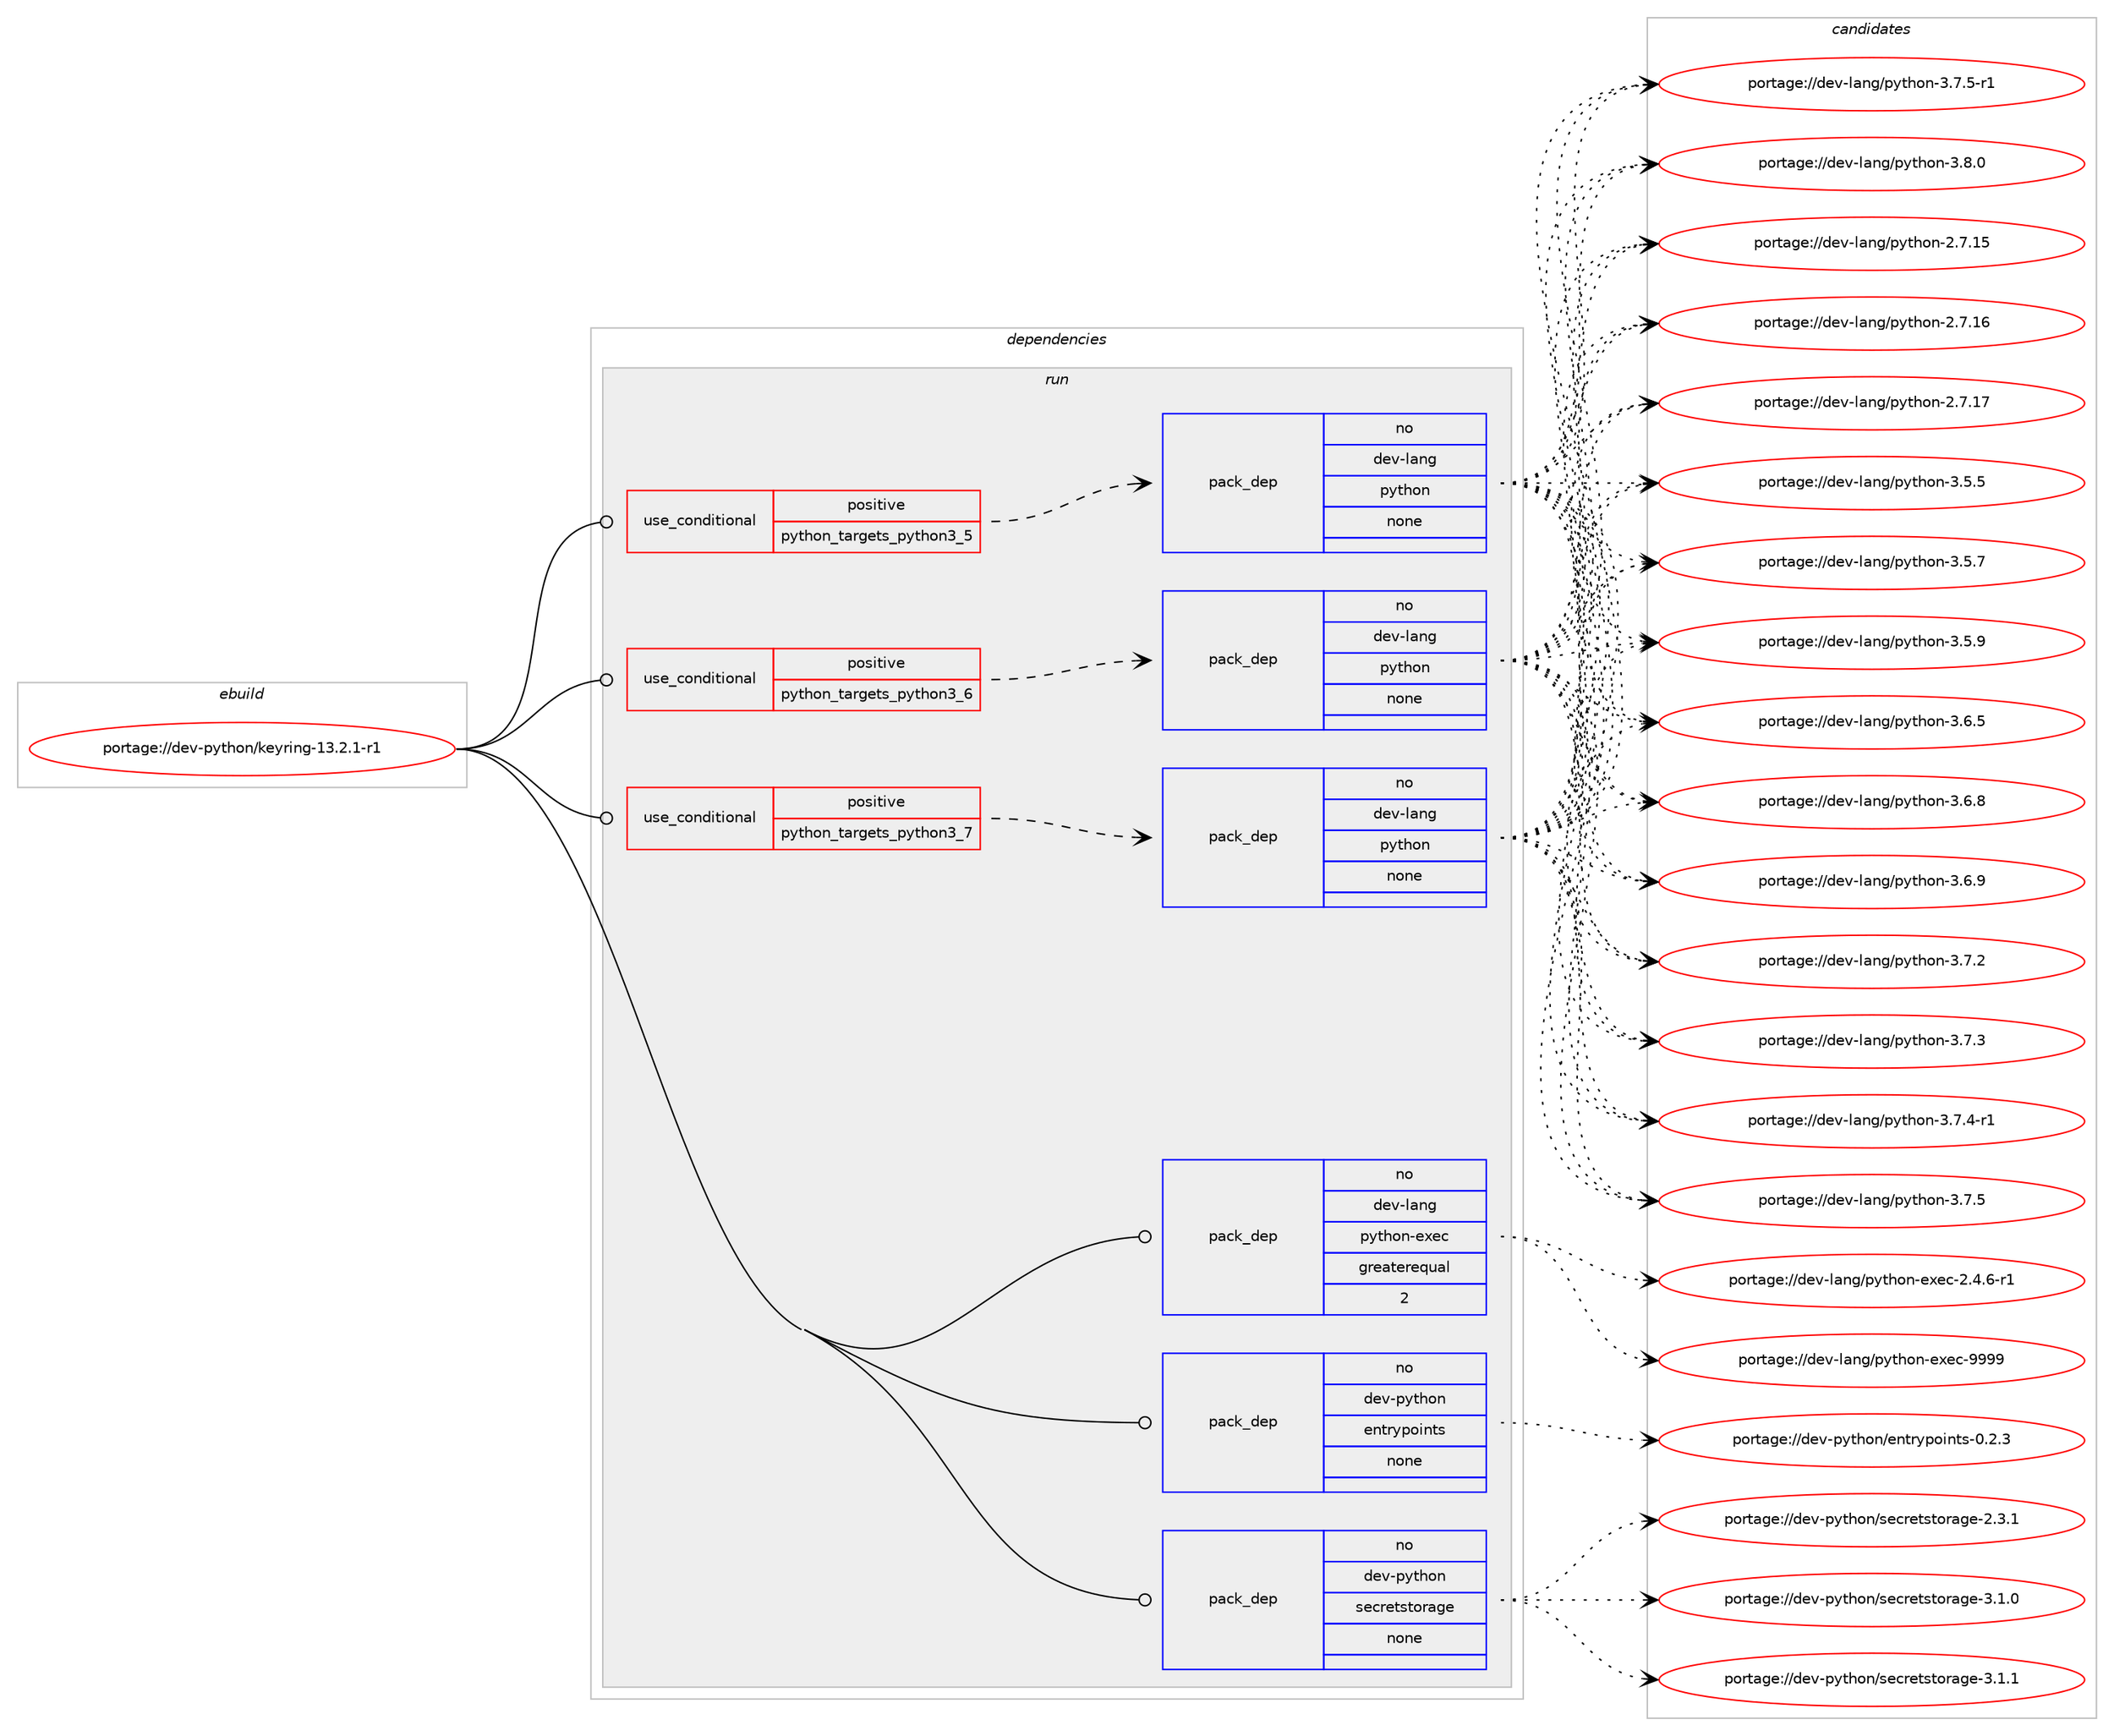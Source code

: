 digraph prolog {

# *************
# Graph options
# *************

newrank=true;
concentrate=true;
compound=true;
graph [rankdir=LR,fontname=Helvetica,fontsize=10,ranksep=1.5];#, ranksep=2.5, nodesep=0.2];
edge  [arrowhead=vee];
node  [fontname=Helvetica,fontsize=10];

# **********
# The ebuild
# **********

subgraph cluster_leftcol {
color=gray;
rank=same;
label=<<i>ebuild</i>>;
id [label="portage://dev-python/keyring-13.2.1-r1", color=red, width=4, href="../dev-python/keyring-13.2.1-r1.svg"];
}

# ****************
# The dependencies
# ****************

subgraph cluster_midcol {
color=gray;
label=<<i>dependencies</i>>;
subgraph cluster_compile {
fillcolor="#eeeeee";
style=filled;
label=<<i>compile</i>>;
}
subgraph cluster_compileandrun {
fillcolor="#eeeeee";
style=filled;
label=<<i>compile and run</i>>;
}
subgraph cluster_run {
fillcolor="#eeeeee";
style=filled;
label=<<i>run</i>>;
subgraph cond30995 {
dependency146975 [label=<<TABLE BORDER="0" CELLBORDER="1" CELLSPACING="0" CELLPADDING="4"><TR><TD ROWSPAN="3" CELLPADDING="10">use_conditional</TD></TR><TR><TD>positive</TD></TR><TR><TD>python_targets_python3_5</TD></TR></TABLE>>, shape=none, color=red];
subgraph pack112653 {
dependency146976 [label=<<TABLE BORDER="0" CELLBORDER="1" CELLSPACING="0" CELLPADDING="4" WIDTH="220"><TR><TD ROWSPAN="6" CELLPADDING="30">pack_dep</TD></TR><TR><TD WIDTH="110">no</TD></TR><TR><TD>dev-lang</TD></TR><TR><TD>python</TD></TR><TR><TD>none</TD></TR><TR><TD></TD></TR></TABLE>>, shape=none, color=blue];
}
dependency146975:e -> dependency146976:w [weight=20,style="dashed",arrowhead="vee"];
}
id:e -> dependency146975:w [weight=20,style="solid",arrowhead="odot"];
subgraph cond30996 {
dependency146977 [label=<<TABLE BORDER="0" CELLBORDER="1" CELLSPACING="0" CELLPADDING="4"><TR><TD ROWSPAN="3" CELLPADDING="10">use_conditional</TD></TR><TR><TD>positive</TD></TR><TR><TD>python_targets_python3_6</TD></TR></TABLE>>, shape=none, color=red];
subgraph pack112654 {
dependency146978 [label=<<TABLE BORDER="0" CELLBORDER="1" CELLSPACING="0" CELLPADDING="4" WIDTH="220"><TR><TD ROWSPAN="6" CELLPADDING="30">pack_dep</TD></TR><TR><TD WIDTH="110">no</TD></TR><TR><TD>dev-lang</TD></TR><TR><TD>python</TD></TR><TR><TD>none</TD></TR><TR><TD></TD></TR></TABLE>>, shape=none, color=blue];
}
dependency146977:e -> dependency146978:w [weight=20,style="dashed",arrowhead="vee"];
}
id:e -> dependency146977:w [weight=20,style="solid",arrowhead="odot"];
subgraph cond30997 {
dependency146979 [label=<<TABLE BORDER="0" CELLBORDER="1" CELLSPACING="0" CELLPADDING="4"><TR><TD ROWSPAN="3" CELLPADDING="10">use_conditional</TD></TR><TR><TD>positive</TD></TR><TR><TD>python_targets_python3_7</TD></TR></TABLE>>, shape=none, color=red];
subgraph pack112655 {
dependency146980 [label=<<TABLE BORDER="0" CELLBORDER="1" CELLSPACING="0" CELLPADDING="4" WIDTH="220"><TR><TD ROWSPAN="6" CELLPADDING="30">pack_dep</TD></TR><TR><TD WIDTH="110">no</TD></TR><TR><TD>dev-lang</TD></TR><TR><TD>python</TD></TR><TR><TD>none</TD></TR><TR><TD></TD></TR></TABLE>>, shape=none, color=blue];
}
dependency146979:e -> dependency146980:w [weight=20,style="dashed",arrowhead="vee"];
}
id:e -> dependency146979:w [weight=20,style="solid",arrowhead="odot"];
subgraph pack112656 {
dependency146981 [label=<<TABLE BORDER="0" CELLBORDER="1" CELLSPACING="0" CELLPADDING="4" WIDTH="220"><TR><TD ROWSPAN="6" CELLPADDING="30">pack_dep</TD></TR><TR><TD WIDTH="110">no</TD></TR><TR><TD>dev-lang</TD></TR><TR><TD>python-exec</TD></TR><TR><TD>greaterequal</TD></TR><TR><TD>2</TD></TR></TABLE>>, shape=none, color=blue];
}
id:e -> dependency146981:w [weight=20,style="solid",arrowhead="odot"];
subgraph pack112657 {
dependency146982 [label=<<TABLE BORDER="0" CELLBORDER="1" CELLSPACING="0" CELLPADDING="4" WIDTH="220"><TR><TD ROWSPAN="6" CELLPADDING="30">pack_dep</TD></TR><TR><TD WIDTH="110">no</TD></TR><TR><TD>dev-python</TD></TR><TR><TD>entrypoints</TD></TR><TR><TD>none</TD></TR><TR><TD></TD></TR></TABLE>>, shape=none, color=blue];
}
id:e -> dependency146982:w [weight=20,style="solid",arrowhead="odot"];
subgraph pack112658 {
dependency146983 [label=<<TABLE BORDER="0" CELLBORDER="1" CELLSPACING="0" CELLPADDING="4" WIDTH="220"><TR><TD ROWSPAN="6" CELLPADDING="30">pack_dep</TD></TR><TR><TD WIDTH="110">no</TD></TR><TR><TD>dev-python</TD></TR><TR><TD>secretstorage</TD></TR><TR><TD>none</TD></TR><TR><TD></TD></TR></TABLE>>, shape=none, color=blue];
}
id:e -> dependency146983:w [weight=20,style="solid",arrowhead="odot"];
}
}

# **************
# The candidates
# **************

subgraph cluster_choices {
rank=same;
color=gray;
label=<<i>candidates</i>>;

subgraph choice112653 {
color=black;
nodesep=1;
choiceportage10010111845108971101034711212111610411111045504655464953 [label="portage://dev-lang/python-2.7.15", color=red, width=4,href="../dev-lang/python-2.7.15.svg"];
choiceportage10010111845108971101034711212111610411111045504655464954 [label="portage://dev-lang/python-2.7.16", color=red, width=4,href="../dev-lang/python-2.7.16.svg"];
choiceportage10010111845108971101034711212111610411111045504655464955 [label="portage://dev-lang/python-2.7.17", color=red, width=4,href="../dev-lang/python-2.7.17.svg"];
choiceportage100101118451089711010347112121116104111110455146534653 [label="portage://dev-lang/python-3.5.5", color=red, width=4,href="../dev-lang/python-3.5.5.svg"];
choiceportage100101118451089711010347112121116104111110455146534655 [label="portage://dev-lang/python-3.5.7", color=red, width=4,href="../dev-lang/python-3.5.7.svg"];
choiceportage100101118451089711010347112121116104111110455146534657 [label="portage://dev-lang/python-3.5.9", color=red, width=4,href="../dev-lang/python-3.5.9.svg"];
choiceportage100101118451089711010347112121116104111110455146544653 [label="portage://dev-lang/python-3.6.5", color=red, width=4,href="../dev-lang/python-3.6.5.svg"];
choiceportage100101118451089711010347112121116104111110455146544656 [label="portage://dev-lang/python-3.6.8", color=red, width=4,href="../dev-lang/python-3.6.8.svg"];
choiceportage100101118451089711010347112121116104111110455146544657 [label="portage://dev-lang/python-3.6.9", color=red, width=4,href="../dev-lang/python-3.6.9.svg"];
choiceportage100101118451089711010347112121116104111110455146554650 [label="portage://dev-lang/python-3.7.2", color=red, width=4,href="../dev-lang/python-3.7.2.svg"];
choiceportage100101118451089711010347112121116104111110455146554651 [label="portage://dev-lang/python-3.7.3", color=red, width=4,href="../dev-lang/python-3.7.3.svg"];
choiceportage1001011184510897110103471121211161041111104551465546524511449 [label="portage://dev-lang/python-3.7.4-r1", color=red, width=4,href="../dev-lang/python-3.7.4-r1.svg"];
choiceportage100101118451089711010347112121116104111110455146554653 [label="portage://dev-lang/python-3.7.5", color=red, width=4,href="../dev-lang/python-3.7.5.svg"];
choiceportage1001011184510897110103471121211161041111104551465546534511449 [label="portage://dev-lang/python-3.7.5-r1", color=red, width=4,href="../dev-lang/python-3.7.5-r1.svg"];
choiceportage100101118451089711010347112121116104111110455146564648 [label="portage://dev-lang/python-3.8.0", color=red, width=4,href="../dev-lang/python-3.8.0.svg"];
dependency146976:e -> choiceportage10010111845108971101034711212111610411111045504655464953:w [style=dotted,weight="100"];
dependency146976:e -> choiceportage10010111845108971101034711212111610411111045504655464954:w [style=dotted,weight="100"];
dependency146976:e -> choiceportage10010111845108971101034711212111610411111045504655464955:w [style=dotted,weight="100"];
dependency146976:e -> choiceportage100101118451089711010347112121116104111110455146534653:w [style=dotted,weight="100"];
dependency146976:e -> choiceportage100101118451089711010347112121116104111110455146534655:w [style=dotted,weight="100"];
dependency146976:e -> choiceportage100101118451089711010347112121116104111110455146534657:w [style=dotted,weight="100"];
dependency146976:e -> choiceportage100101118451089711010347112121116104111110455146544653:w [style=dotted,weight="100"];
dependency146976:e -> choiceportage100101118451089711010347112121116104111110455146544656:w [style=dotted,weight="100"];
dependency146976:e -> choiceportage100101118451089711010347112121116104111110455146544657:w [style=dotted,weight="100"];
dependency146976:e -> choiceportage100101118451089711010347112121116104111110455146554650:w [style=dotted,weight="100"];
dependency146976:e -> choiceportage100101118451089711010347112121116104111110455146554651:w [style=dotted,weight="100"];
dependency146976:e -> choiceportage1001011184510897110103471121211161041111104551465546524511449:w [style=dotted,weight="100"];
dependency146976:e -> choiceportage100101118451089711010347112121116104111110455146554653:w [style=dotted,weight="100"];
dependency146976:e -> choiceportage1001011184510897110103471121211161041111104551465546534511449:w [style=dotted,weight="100"];
dependency146976:e -> choiceportage100101118451089711010347112121116104111110455146564648:w [style=dotted,weight="100"];
}
subgraph choice112654 {
color=black;
nodesep=1;
choiceportage10010111845108971101034711212111610411111045504655464953 [label="portage://dev-lang/python-2.7.15", color=red, width=4,href="../dev-lang/python-2.7.15.svg"];
choiceportage10010111845108971101034711212111610411111045504655464954 [label="portage://dev-lang/python-2.7.16", color=red, width=4,href="../dev-lang/python-2.7.16.svg"];
choiceportage10010111845108971101034711212111610411111045504655464955 [label="portage://dev-lang/python-2.7.17", color=red, width=4,href="../dev-lang/python-2.7.17.svg"];
choiceportage100101118451089711010347112121116104111110455146534653 [label="portage://dev-lang/python-3.5.5", color=red, width=4,href="../dev-lang/python-3.5.5.svg"];
choiceportage100101118451089711010347112121116104111110455146534655 [label="portage://dev-lang/python-3.5.7", color=red, width=4,href="../dev-lang/python-3.5.7.svg"];
choiceportage100101118451089711010347112121116104111110455146534657 [label="portage://dev-lang/python-3.5.9", color=red, width=4,href="../dev-lang/python-3.5.9.svg"];
choiceportage100101118451089711010347112121116104111110455146544653 [label="portage://dev-lang/python-3.6.5", color=red, width=4,href="../dev-lang/python-3.6.5.svg"];
choiceportage100101118451089711010347112121116104111110455146544656 [label="portage://dev-lang/python-3.6.8", color=red, width=4,href="../dev-lang/python-3.6.8.svg"];
choiceportage100101118451089711010347112121116104111110455146544657 [label="portage://dev-lang/python-3.6.9", color=red, width=4,href="../dev-lang/python-3.6.9.svg"];
choiceportage100101118451089711010347112121116104111110455146554650 [label="portage://dev-lang/python-3.7.2", color=red, width=4,href="../dev-lang/python-3.7.2.svg"];
choiceportage100101118451089711010347112121116104111110455146554651 [label="portage://dev-lang/python-3.7.3", color=red, width=4,href="../dev-lang/python-3.7.3.svg"];
choiceportage1001011184510897110103471121211161041111104551465546524511449 [label="portage://dev-lang/python-3.7.4-r1", color=red, width=4,href="../dev-lang/python-3.7.4-r1.svg"];
choiceportage100101118451089711010347112121116104111110455146554653 [label="portage://dev-lang/python-3.7.5", color=red, width=4,href="../dev-lang/python-3.7.5.svg"];
choiceportage1001011184510897110103471121211161041111104551465546534511449 [label="portage://dev-lang/python-3.7.5-r1", color=red, width=4,href="../dev-lang/python-3.7.5-r1.svg"];
choiceportage100101118451089711010347112121116104111110455146564648 [label="portage://dev-lang/python-3.8.0", color=red, width=4,href="../dev-lang/python-3.8.0.svg"];
dependency146978:e -> choiceportage10010111845108971101034711212111610411111045504655464953:w [style=dotted,weight="100"];
dependency146978:e -> choiceportage10010111845108971101034711212111610411111045504655464954:w [style=dotted,weight="100"];
dependency146978:e -> choiceportage10010111845108971101034711212111610411111045504655464955:w [style=dotted,weight="100"];
dependency146978:e -> choiceportage100101118451089711010347112121116104111110455146534653:w [style=dotted,weight="100"];
dependency146978:e -> choiceportage100101118451089711010347112121116104111110455146534655:w [style=dotted,weight="100"];
dependency146978:e -> choiceportage100101118451089711010347112121116104111110455146534657:w [style=dotted,weight="100"];
dependency146978:e -> choiceportage100101118451089711010347112121116104111110455146544653:w [style=dotted,weight="100"];
dependency146978:e -> choiceportage100101118451089711010347112121116104111110455146544656:w [style=dotted,weight="100"];
dependency146978:e -> choiceportage100101118451089711010347112121116104111110455146544657:w [style=dotted,weight="100"];
dependency146978:e -> choiceportage100101118451089711010347112121116104111110455146554650:w [style=dotted,weight="100"];
dependency146978:e -> choiceportage100101118451089711010347112121116104111110455146554651:w [style=dotted,weight="100"];
dependency146978:e -> choiceportage1001011184510897110103471121211161041111104551465546524511449:w [style=dotted,weight="100"];
dependency146978:e -> choiceportage100101118451089711010347112121116104111110455146554653:w [style=dotted,weight="100"];
dependency146978:e -> choiceportage1001011184510897110103471121211161041111104551465546534511449:w [style=dotted,weight="100"];
dependency146978:e -> choiceportage100101118451089711010347112121116104111110455146564648:w [style=dotted,weight="100"];
}
subgraph choice112655 {
color=black;
nodesep=1;
choiceportage10010111845108971101034711212111610411111045504655464953 [label="portage://dev-lang/python-2.7.15", color=red, width=4,href="../dev-lang/python-2.7.15.svg"];
choiceportage10010111845108971101034711212111610411111045504655464954 [label="portage://dev-lang/python-2.7.16", color=red, width=4,href="../dev-lang/python-2.7.16.svg"];
choiceportage10010111845108971101034711212111610411111045504655464955 [label="portage://dev-lang/python-2.7.17", color=red, width=4,href="../dev-lang/python-2.7.17.svg"];
choiceportage100101118451089711010347112121116104111110455146534653 [label="portage://dev-lang/python-3.5.5", color=red, width=4,href="../dev-lang/python-3.5.5.svg"];
choiceportage100101118451089711010347112121116104111110455146534655 [label="portage://dev-lang/python-3.5.7", color=red, width=4,href="../dev-lang/python-3.5.7.svg"];
choiceportage100101118451089711010347112121116104111110455146534657 [label="portage://dev-lang/python-3.5.9", color=red, width=4,href="../dev-lang/python-3.5.9.svg"];
choiceportage100101118451089711010347112121116104111110455146544653 [label="portage://dev-lang/python-3.6.5", color=red, width=4,href="../dev-lang/python-3.6.5.svg"];
choiceportage100101118451089711010347112121116104111110455146544656 [label="portage://dev-lang/python-3.6.8", color=red, width=4,href="../dev-lang/python-3.6.8.svg"];
choiceportage100101118451089711010347112121116104111110455146544657 [label="portage://dev-lang/python-3.6.9", color=red, width=4,href="../dev-lang/python-3.6.9.svg"];
choiceportage100101118451089711010347112121116104111110455146554650 [label="portage://dev-lang/python-3.7.2", color=red, width=4,href="../dev-lang/python-3.7.2.svg"];
choiceportage100101118451089711010347112121116104111110455146554651 [label="portage://dev-lang/python-3.7.3", color=red, width=4,href="../dev-lang/python-3.7.3.svg"];
choiceportage1001011184510897110103471121211161041111104551465546524511449 [label="portage://dev-lang/python-3.7.4-r1", color=red, width=4,href="../dev-lang/python-3.7.4-r1.svg"];
choiceportage100101118451089711010347112121116104111110455146554653 [label="portage://dev-lang/python-3.7.5", color=red, width=4,href="../dev-lang/python-3.7.5.svg"];
choiceportage1001011184510897110103471121211161041111104551465546534511449 [label="portage://dev-lang/python-3.7.5-r1", color=red, width=4,href="../dev-lang/python-3.7.5-r1.svg"];
choiceportage100101118451089711010347112121116104111110455146564648 [label="portage://dev-lang/python-3.8.0", color=red, width=4,href="../dev-lang/python-3.8.0.svg"];
dependency146980:e -> choiceportage10010111845108971101034711212111610411111045504655464953:w [style=dotted,weight="100"];
dependency146980:e -> choiceportage10010111845108971101034711212111610411111045504655464954:w [style=dotted,weight="100"];
dependency146980:e -> choiceportage10010111845108971101034711212111610411111045504655464955:w [style=dotted,weight="100"];
dependency146980:e -> choiceportage100101118451089711010347112121116104111110455146534653:w [style=dotted,weight="100"];
dependency146980:e -> choiceportage100101118451089711010347112121116104111110455146534655:w [style=dotted,weight="100"];
dependency146980:e -> choiceportage100101118451089711010347112121116104111110455146534657:w [style=dotted,weight="100"];
dependency146980:e -> choiceportage100101118451089711010347112121116104111110455146544653:w [style=dotted,weight="100"];
dependency146980:e -> choiceportage100101118451089711010347112121116104111110455146544656:w [style=dotted,weight="100"];
dependency146980:e -> choiceportage100101118451089711010347112121116104111110455146544657:w [style=dotted,weight="100"];
dependency146980:e -> choiceportage100101118451089711010347112121116104111110455146554650:w [style=dotted,weight="100"];
dependency146980:e -> choiceportage100101118451089711010347112121116104111110455146554651:w [style=dotted,weight="100"];
dependency146980:e -> choiceportage1001011184510897110103471121211161041111104551465546524511449:w [style=dotted,weight="100"];
dependency146980:e -> choiceportage100101118451089711010347112121116104111110455146554653:w [style=dotted,weight="100"];
dependency146980:e -> choiceportage1001011184510897110103471121211161041111104551465546534511449:w [style=dotted,weight="100"];
dependency146980:e -> choiceportage100101118451089711010347112121116104111110455146564648:w [style=dotted,weight="100"];
}
subgraph choice112656 {
color=black;
nodesep=1;
choiceportage10010111845108971101034711212111610411111045101120101994550465246544511449 [label="portage://dev-lang/python-exec-2.4.6-r1", color=red, width=4,href="../dev-lang/python-exec-2.4.6-r1.svg"];
choiceportage10010111845108971101034711212111610411111045101120101994557575757 [label="portage://dev-lang/python-exec-9999", color=red, width=4,href="../dev-lang/python-exec-9999.svg"];
dependency146981:e -> choiceportage10010111845108971101034711212111610411111045101120101994550465246544511449:w [style=dotted,weight="100"];
dependency146981:e -> choiceportage10010111845108971101034711212111610411111045101120101994557575757:w [style=dotted,weight="100"];
}
subgraph choice112657 {
color=black;
nodesep=1;
choiceportage1001011184511212111610411111047101110116114121112111105110116115454846504651 [label="portage://dev-python/entrypoints-0.2.3", color=red, width=4,href="../dev-python/entrypoints-0.2.3.svg"];
dependency146982:e -> choiceportage1001011184511212111610411111047101110116114121112111105110116115454846504651:w [style=dotted,weight="100"];
}
subgraph choice112658 {
color=black;
nodesep=1;
choiceportage10010111845112121116104111110471151019911410111611511611111497103101455046514649 [label="portage://dev-python/secretstorage-2.3.1", color=red, width=4,href="../dev-python/secretstorage-2.3.1.svg"];
choiceportage10010111845112121116104111110471151019911410111611511611111497103101455146494648 [label="portage://dev-python/secretstorage-3.1.0", color=red, width=4,href="../dev-python/secretstorage-3.1.0.svg"];
choiceportage10010111845112121116104111110471151019911410111611511611111497103101455146494649 [label="portage://dev-python/secretstorage-3.1.1", color=red, width=4,href="../dev-python/secretstorage-3.1.1.svg"];
dependency146983:e -> choiceportage10010111845112121116104111110471151019911410111611511611111497103101455046514649:w [style=dotted,weight="100"];
dependency146983:e -> choiceportage10010111845112121116104111110471151019911410111611511611111497103101455146494648:w [style=dotted,weight="100"];
dependency146983:e -> choiceportage10010111845112121116104111110471151019911410111611511611111497103101455146494649:w [style=dotted,weight="100"];
}
}

}
